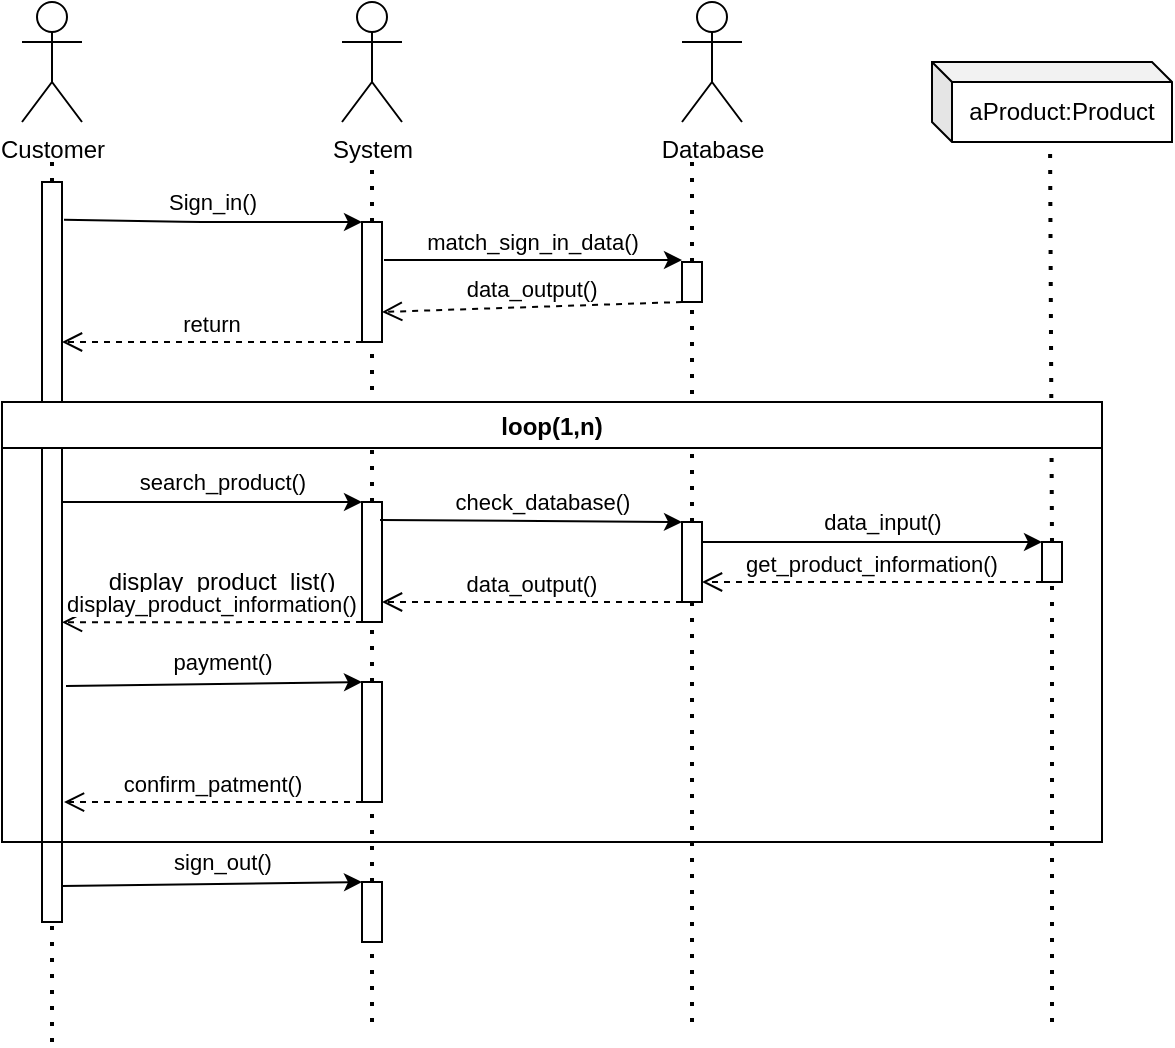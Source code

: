 <mxfile version="14.6.11" type="github">
  <diagram id="kgpKYQtTHZ0yAKxKKP6v" name="Page-1">
    <mxGraphModel dx="1422" dy="705" grid="1" gridSize="10" guides="1" tooltips="1" connect="1" arrows="1" fold="1" page="1" pageScale="1" pageWidth="850" pageHeight="1100" math="0" shadow="0">
      <root>
        <mxCell id="0" />
        <mxCell id="1" parent="0" />
        <mxCell id="8ZTv5LeWkePRl6BmhQkA-3" value="Customer" style="shape=umlActor;verticalLabelPosition=bottom;verticalAlign=top;html=1;outlineConnect=0;" vertex="1" parent="1">
          <mxGeometry x="40" y="110" width="30" height="60" as="geometry" />
        </mxCell>
        <mxCell id="8ZTv5LeWkePRl6BmhQkA-6" value="" style="rounded=0;whiteSpace=wrap;html=1;" vertex="1" parent="1">
          <mxGeometry x="50" y="200" width="10" height="370" as="geometry" />
        </mxCell>
        <mxCell id="8ZTv5LeWkePRl6BmhQkA-16" value="" style="endArrow=none;dashed=1;html=1;dashPattern=1 3;strokeWidth=2;exitX=0.5;exitY=0;exitDx=0;exitDy=0;" edge="1" parent="1" source="8ZTv5LeWkePRl6BmhQkA-6">
          <mxGeometry width="50" height="50" relative="1" as="geometry">
            <mxPoint x="50" y="210" as="sourcePoint" />
            <mxPoint x="55" y="190" as="targetPoint" />
          </mxGeometry>
        </mxCell>
        <mxCell id="8ZTv5LeWkePRl6BmhQkA-18" value="" style="endArrow=none;dashed=1;html=1;dashPattern=1 3;strokeWidth=2;entryX=0.5;entryY=1;entryDx=0;entryDy=0;" edge="1" parent="1" target="8ZTv5LeWkePRl6BmhQkA-6">
          <mxGeometry width="50" height="50" relative="1" as="geometry">
            <mxPoint x="55" y="630" as="sourcePoint" />
            <mxPoint x="55" y="600" as="targetPoint" />
          </mxGeometry>
        </mxCell>
        <mxCell id="8ZTv5LeWkePRl6BmhQkA-30" value="System" style="shape=umlActor;verticalLabelPosition=bottom;verticalAlign=top;html=1;outlineConnect=0;" vertex="1" parent="1">
          <mxGeometry x="200" y="110" width="30" height="60" as="geometry" />
        </mxCell>
        <mxCell id="8ZTv5LeWkePRl6BmhQkA-32" value="" style="endArrow=none;dashed=1;html=1;dashPattern=1 3;strokeWidth=2;exitX=0.5;exitY=0;exitDx=0;exitDy=0;" edge="1" parent="1" source="8ZTv5LeWkePRl6BmhQkA-33">
          <mxGeometry width="50" height="50" relative="1" as="geometry">
            <mxPoint x="220" y="210" as="sourcePoint" />
            <mxPoint x="215" y="190" as="targetPoint" />
          </mxGeometry>
        </mxCell>
        <mxCell id="8ZTv5LeWkePRl6BmhQkA-33" value="" style="rounded=0;whiteSpace=wrap;html=1;" vertex="1" parent="1">
          <mxGeometry x="210" y="220" width="10" height="60" as="geometry" />
        </mxCell>
        <mxCell id="8ZTv5LeWkePRl6BmhQkA-35" value="" style="endArrow=none;dashed=1;html=1;dashPattern=1 3;strokeWidth=2;entryX=0.5;entryY=1;entryDx=0;entryDy=0;exitX=0.5;exitY=0;exitDx=0;exitDy=0;" edge="1" parent="1" source="8ZTv5LeWkePRl6BmhQkA-54" target="8ZTv5LeWkePRl6BmhQkA-33">
          <mxGeometry width="50" height="50" relative="1" as="geometry">
            <mxPoint x="215" y="320" as="sourcePoint" />
            <mxPoint x="230" y="600" as="targetPoint" />
          </mxGeometry>
        </mxCell>
        <mxCell id="8ZTv5LeWkePRl6BmhQkA-36" value="Database" style="shape=umlActor;verticalLabelPosition=bottom;verticalAlign=top;html=1;outlineConnect=0;" vertex="1" parent="1">
          <mxGeometry x="370" y="110" width="30" height="60" as="geometry" />
        </mxCell>
        <mxCell id="8ZTv5LeWkePRl6BmhQkA-37" value="" style="endArrow=none;dashed=1;html=1;dashPattern=1 3;strokeWidth=2;exitX=0.5;exitY=0;exitDx=0;exitDy=0;" edge="1" parent="1" source="8ZTv5LeWkePRl6BmhQkA-40">
          <mxGeometry width="50" height="50" relative="1" as="geometry">
            <mxPoint x="380" y="240" as="sourcePoint" />
            <mxPoint x="375" y="190" as="targetPoint" />
          </mxGeometry>
        </mxCell>
        <mxCell id="8ZTv5LeWkePRl6BmhQkA-40" value="" style="rounded=0;whiteSpace=wrap;html=1;" vertex="1" parent="1">
          <mxGeometry x="370" y="240" width="10" height="20" as="geometry" />
        </mxCell>
        <mxCell id="8ZTv5LeWkePRl6BmhQkA-43" value="" style="endArrow=classic;html=1;exitX=1.1;exitY=0.051;exitDx=0;exitDy=0;exitPerimeter=0;" edge="1" parent="1" source="8ZTv5LeWkePRl6BmhQkA-6">
          <mxGeometry width="50" height="50" relative="1" as="geometry">
            <mxPoint x="80" y="250" as="sourcePoint" />
            <mxPoint x="210" y="220" as="targetPoint" />
            <Array as="points">
              <mxPoint x="130" y="220" />
            </Array>
          </mxGeometry>
        </mxCell>
        <mxCell id="8ZTv5LeWkePRl6BmhQkA-44" value="Sign_in()" style="edgeLabel;html=1;align=center;verticalAlign=middle;resizable=0;points=[];" vertex="1" connectable="0" parent="8ZTv5LeWkePRl6BmhQkA-43">
          <mxGeometry x="0.222" y="-2" relative="1" as="geometry">
            <mxPoint x="-17" y="-12" as="offset" />
          </mxGeometry>
        </mxCell>
        <mxCell id="8ZTv5LeWkePRl6BmhQkA-45" value="" style="endArrow=classic;html=1;" edge="1" parent="1">
          <mxGeometry width="50" height="50" relative="1" as="geometry">
            <mxPoint x="221" y="239" as="sourcePoint" />
            <mxPoint x="370" y="239" as="targetPoint" />
          </mxGeometry>
        </mxCell>
        <mxCell id="8ZTv5LeWkePRl6BmhQkA-46" value="match_sign_in_data()" style="edgeLabel;html=1;align=center;verticalAlign=middle;resizable=0;points=[];" vertex="1" connectable="0" parent="8ZTv5LeWkePRl6BmhQkA-45">
          <mxGeometry x="-0.315" y="-1" relative="1" as="geometry">
            <mxPoint x="23" y="-10" as="offset" />
          </mxGeometry>
        </mxCell>
        <mxCell id="8ZTv5LeWkePRl6BmhQkA-50" value="return" style="verticalAlign=bottom;endArrow=open;dashed=1;endSize=8;shadow=0;strokeWidth=1;exitX=0;exitY=1;exitDx=0;exitDy=0;" edge="1" parent="1" source="8ZTv5LeWkePRl6BmhQkA-33">
          <mxGeometry relative="1" as="geometry">
            <mxPoint x="60" y="280" as="targetPoint" />
            <mxPoint x="210" y="280" as="sourcePoint" />
          </mxGeometry>
        </mxCell>
        <mxCell id="8ZTv5LeWkePRl6BmhQkA-52" value="aProduct:Product" style="shape=cube;whiteSpace=wrap;html=1;boundedLbl=1;backgroundOutline=1;darkOpacity=0.05;darkOpacity2=0.1;size=10;" vertex="1" parent="1">
          <mxGeometry x="495" y="140" width="120" height="40" as="geometry" />
        </mxCell>
        <mxCell id="8ZTv5LeWkePRl6BmhQkA-53" value="" style="endArrow=classic;html=1;entryX=0;entryY=0;entryDx=0;entryDy=0;" edge="1" parent="1" target="8ZTv5LeWkePRl6BmhQkA-54">
          <mxGeometry width="50" height="50" relative="1" as="geometry">
            <mxPoint x="60" y="360" as="sourcePoint" />
            <mxPoint x="180" y="370" as="targetPoint" />
          </mxGeometry>
        </mxCell>
        <mxCell id="8ZTv5LeWkePRl6BmhQkA-55" value="search_product()" style="edgeLabel;html=1;align=center;verticalAlign=middle;resizable=0;points=[];" vertex="1" connectable="0" parent="8ZTv5LeWkePRl6BmhQkA-53">
          <mxGeometry x="0.28" y="1" relative="1" as="geometry">
            <mxPoint x="-16" y="-9" as="offset" />
          </mxGeometry>
        </mxCell>
        <mxCell id="8ZTv5LeWkePRl6BmhQkA-54" value="" style="rounded=0;whiteSpace=wrap;html=1;" vertex="1" parent="1">
          <mxGeometry x="210" y="360" width="10" height="60" as="geometry" />
        </mxCell>
        <mxCell id="8ZTv5LeWkePRl6BmhQkA-57" value="" style="endArrow=none;dashed=1;html=1;dashPattern=1 3;strokeWidth=2;entryX=0.5;entryY=1;entryDx=0;entryDy=0;exitX=0.5;exitY=0;exitDx=0;exitDy=0;" edge="1" parent="1" source="8ZTv5LeWkePRl6BmhQkA-58" target="8ZTv5LeWkePRl6BmhQkA-40">
          <mxGeometry width="50" height="50" relative="1" as="geometry">
            <mxPoint x="375" y="290" as="sourcePoint" />
            <mxPoint x="560" y="370" as="targetPoint" />
          </mxGeometry>
        </mxCell>
        <mxCell id="8ZTv5LeWkePRl6BmhQkA-58" value="" style="rounded=0;whiteSpace=wrap;html=1;" vertex="1" parent="1">
          <mxGeometry x="370" y="370" width="10" height="40" as="geometry" />
        </mxCell>
        <mxCell id="8ZTv5LeWkePRl6BmhQkA-60" value="" style="endArrow=classic;html=1;entryX=0;entryY=0;entryDx=0;entryDy=0;exitX=0.9;exitY=0.15;exitDx=0;exitDy=0;exitPerimeter=0;" edge="1" parent="1" source="8ZTv5LeWkePRl6BmhQkA-54" target="8ZTv5LeWkePRl6BmhQkA-58">
          <mxGeometry width="50" height="50" relative="1" as="geometry">
            <mxPoint x="270" y="450" as="sourcePoint" />
            <mxPoint x="320" y="400" as="targetPoint" />
          </mxGeometry>
        </mxCell>
        <mxCell id="8ZTv5LeWkePRl6BmhQkA-61" value="check_database()" style="edgeLabel;html=1;align=center;verticalAlign=middle;resizable=0;points=[];" vertex="1" connectable="0" parent="8ZTv5LeWkePRl6BmhQkA-60">
          <mxGeometry x="0.179" y="-2" relative="1" as="geometry">
            <mxPoint x="-8" y="-12" as="offset" />
          </mxGeometry>
        </mxCell>
        <mxCell id="8ZTv5LeWkePRl6BmhQkA-62" value="" style="endArrow=none;dashed=1;html=1;dashPattern=1 3;strokeWidth=2;entryX=0.492;entryY=1.075;entryDx=0;entryDy=0;entryPerimeter=0;exitX=0.5;exitY=0;exitDx=0;exitDy=0;" edge="1" parent="1" source="8ZTv5LeWkePRl6BmhQkA-63" target="8ZTv5LeWkePRl6BmhQkA-52">
          <mxGeometry width="50" height="50" relative="1" as="geometry">
            <mxPoint x="560" y="330" as="sourcePoint" />
            <mxPoint x="590" y="240" as="targetPoint" />
          </mxGeometry>
        </mxCell>
        <mxCell id="8ZTv5LeWkePRl6BmhQkA-63" value="" style="rounded=0;whiteSpace=wrap;html=1;" vertex="1" parent="1">
          <mxGeometry x="550" y="380" width="10" height="20" as="geometry" />
        </mxCell>
        <mxCell id="8ZTv5LeWkePRl6BmhQkA-66" value="" style="endArrow=classic;html=1;entryX=0;entryY=0;entryDx=0;entryDy=0;exitX=1;exitY=0.25;exitDx=0;exitDy=0;" edge="1" parent="1" source="8ZTv5LeWkePRl6BmhQkA-58" target="8ZTv5LeWkePRl6BmhQkA-63">
          <mxGeometry width="50" height="50" relative="1" as="geometry">
            <mxPoint x="390" y="410" as="sourcePoint" />
            <mxPoint x="440" y="360" as="targetPoint" />
          </mxGeometry>
        </mxCell>
        <mxCell id="8ZTv5LeWkePRl6BmhQkA-67" value="data_input()" style="edgeLabel;html=1;align=center;verticalAlign=middle;resizable=0;points=[];" vertex="1" connectable="0" parent="8ZTv5LeWkePRl6BmhQkA-66">
          <mxGeometry x="0.153" y="-1" relative="1" as="geometry">
            <mxPoint x="-8" y="-11" as="offset" />
          </mxGeometry>
        </mxCell>
        <mxCell id="8ZTv5LeWkePRl6BmhQkA-74" value="" style="endArrow=classic;html=1;entryX=0;entryY=0;entryDx=0;entryDy=0;exitX=1.2;exitY=0.518;exitDx=0;exitDy=0;exitPerimeter=0;" edge="1" parent="1" target="8ZTv5LeWkePRl6BmhQkA-76">
          <mxGeometry width="50" height="50" relative="1" as="geometry">
            <mxPoint x="62" y="452.02" as="sourcePoint" />
            <mxPoint x="180" y="500" as="targetPoint" />
          </mxGeometry>
        </mxCell>
        <mxCell id="8ZTv5LeWkePRl6BmhQkA-77" value="payment()" style="edgeLabel;html=1;align=center;verticalAlign=middle;resizable=0;points=[];" vertex="1" connectable="0" parent="8ZTv5LeWkePRl6BmhQkA-74">
          <mxGeometry x="0.271" y="2" relative="1" as="geometry">
            <mxPoint x="-16" y="-9" as="offset" />
          </mxGeometry>
        </mxCell>
        <mxCell id="8ZTv5LeWkePRl6BmhQkA-75" value="" style="endArrow=none;dashed=1;html=1;dashPattern=1 3;strokeWidth=2;entryX=0.5;entryY=1;entryDx=0;entryDy=0;exitX=0.5;exitY=0;exitDx=0;exitDy=0;" edge="1" parent="1" source="8ZTv5LeWkePRl6BmhQkA-76" target="8ZTv5LeWkePRl6BmhQkA-54">
          <mxGeometry width="50" height="50" relative="1" as="geometry">
            <mxPoint x="215" y="440" as="sourcePoint" />
            <mxPoint x="220" y="470" as="targetPoint" />
          </mxGeometry>
        </mxCell>
        <mxCell id="8ZTv5LeWkePRl6BmhQkA-76" value="" style="rounded=0;whiteSpace=wrap;html=1;" vertex="1" parent="1">
          <mxGeometry x="210" y="450" width="10" height="60" as="geometry" />
        </mxCell>
        <mxCell id="8ZTv5LeWkePRl6BmhQkA-84" value="loop(1,n)" style="swimlane;" vertex="1" parent="1">
          <mxGeometry x="30" y="310" width="550" height="220" as="geometry" />
        </mxCell>
        <mxCell id="8ZTv5LeWkePRl6BmhQkA-93" value="" style="endArrow=none;dashed=1;html=1;dashPattern=1 3;strokeWidth=2;entryX=0.5;entryY=1;entryDx=0;entryDy=0;" edge="1" parent="8ZTv5LeWkePRl6BmhQkA-84" target="8ZTv5LeWkePRl6BmhQkA-58">
          <mxGeometry width="50" height="50" relative="1" as="geometry">
            <mxPoint x="345" y="310" as="sourcePoint" />
            <mxPoint x="370" y="140" as="targetPoint" />
          </mxGeometry>
        </mxCell>
        <mxCell id="8ZTv5LeWkePRl6BmhQkA-94" value="" style="endArrow=none;dashed=1;html=1;dashPattern=1 3;strokeWidth=2;entryX=0.5;entryY=1;entryDx=0;entryDy=0;" edge="1" parent="8ZTv5LeWkePRl6BmhQkA-84" target="8ZTv5LeWkePRl6BmhQkA-63">
          <mxGeometry width="50" height="50" relative="1" as="geometry">
            <mxPoint x="525" y="310" as="sourcePoint" />
            <mxPoint x="500" y="120" as="targetPoint" />
          </mxGeometry>
        </mxCell>
        <mxCell id="8ZTv5LeWkePRl6BmhQkA-96" value="data_output()" style="verticalAlign=bottom;endArrow=open;dashed=1;endSize=8;shadow=0;strokeWidth=1;exitX=0;exitY=1;exitDx=0;exitDy=0;" edge="1" parent="8ZTv5LeWkePRl6BmhQkA-84">
          <mxGeometry relative="1" as="geometry">
            <mxPoint x="190" y="100" as="targetPoint" />
            <mxPoint x="340" y="100" as="sourcePoint" />
          </mxGeometry>
        </mxCell>
        <mxCell id="8ZTv5LeWkePRl6BmhQkA-99" value="display_product_list()" style="text;html=1;strokeColor=none;fillColor=none;align=center;verticalAlign=middle;whiteSpace=wrap;rounded=0;" vertex="1" parent="8ZTv5LeWkePRl6BmhQkA-84">
          <mxGeometry x="90" y="80" width="40" height="20" as="geometry" />
        </mxCell>
        <mxCell id="8ZTv5LeWkePRl6BmhQkA-85" value="" style="endArrow=none;dashed=1;html=1;dashPattern=1 3;strokeWidth=2;entryX=0.5;entryY=1;entryDx=0;entryDy=0;exitX=0.5;exitY=0;exitDx=0;exitDy=0;" edge="1" parent="1" source="8ZTv5LeWkePRl6BmhQkA-86" target="8ZTv5LeWkePRl6BmhQkA-76">
          <mxGeometry width="50" height="50" relative="1" as="geometry">
            <mxPoint x="215" y="540" as="sourcePoint" />
            <mxPoint x="280" y="570" as="targetPoint" />
          </mxGeometry>
        </mxCell>
        <mxCell id="8ZTv5LeWkePRl6BmhQkA-86" value="" style="rounded=0;whiteSpace=wrap;html=1;" vertex="1" parent="1">
          <mxGeometry x="210" y="550" width="10" height="30" as="geometry" />
        </mxCell>
        <mxCell id="8ZTv5LeWkePRl6BmhQkA-88" value="" style="endArrow=classic;html=1;entryX=0;entryY=0;entryDx=0;entryDy=0;exitX=1;exitY=0.877;exitDx=0;exitDy=0;exitPerimeter=0;" edge="1" parent="1" target="8ZTv5LeWkePRl6BmhQkA-86">
          <mxGeometry width="50" height="50" relative="1" as="geometry">
            <mxPoint x="60" y="552.03" as="sourcePoint" />
            <mxPoint x="170" y="620" as="targetPoint" />
          </mxGeometry>
        </mxCell>
        <mxCell id="8ZTv5LeWkePRl6BmhQkA-89" value="sign_out()" style="edgeLabel;html=1;align=center;verticalAlign=middle;resizable=0;points=[];" vertex="1" connectable="0" parent="8ZTv5LeWkePRl6BmhQkA-88">
          <mxGeometry x="-0.173" relative="1" as="geometry">
            <mxPoint x="18" y="-11" as="offset" />
          </mxGeometry>
        </mxCell>
        <mxCell id="8ZTv5LeWkePRl6BmhQkA-92" value="" style="endArrow=none;dashed=1;html=1;dashPattern=1 3;strokeWidth=2;entryX=0.5;entryY=1;entryDx=0;entryDy=0;" edge="1" parent="1" target="8ZTv5LeWkePRl6BmhQkA-86">
          <mxGeometry width="50" height="50" relative="1" as="geometry">
            <mxPoint x="215" y="620" as="sourcePoint" />
            <mxPoint x="250" y="610" as="targetPoint" />
          </mxGeometry>
        </mxCell>
        <mxCell id="8ZTv5LeWkePRl6BmhQkA-95" value="data_output()" style="verticalAlign=bottom;endArrow=open;dashed=1;endSize=8;shadow=0;strokeWidth=1;exitX=0;exitY=1;exitDx=0;exitDy=0;entryX=1;entryY=0.75;entryDx=0;entryDy=0;" edge="1" parent="1" source="8ZTv5LeWkePRl6BmhQkA-40" target="8ZTv5LeWkePRl6BmhQkA-33">
          <mxGeometry relative="1" as="geometry">
            <mxPoint x="220" y="280" as="targetPoint" />
            <mxPoint x="370" y="280" as="sourcePoint" />
          </mxGeometry>
        </mxCell>
        <mxCell id="8ZTv5LeWkePRl6BmhQkA-97" value="get_product_information()" style="verticalAlign=bottom;endArrow=open;dashed=1;endSize=8;shadow=0;strokeWidth=1;exitX=0;exitY=1;exitDx=0;exitDy=0;entryX=1;entryY=0.75;entryDx=0;entryDy=0;" edge="1" parent="1" source="8ZTv5LeWkePRl6BmhQkA-63" target="8ZTv5LeWkePRl6BmhQkA-58">
          <mxGeometry relative="1" as="geometry">
            <mxPoint x="380" y="400" as="targetPoint" />
            <mxPoint x="530" y="400" as="sourcePoint" />
          </mxGeometry>
        </mxCell>
        <mxCell id="8ZTv5LeWkePRl6BmhQkA-98" value="display_product_information()" style="verticalAlign=bottom;endArrow=open;dashed=1;endSize=8;shadow=0;strokeWidth=1;exitX=0;exitY=1;exitDx=0;exitDy=0;entryX=1;entryY=0.595;entryDx=0;entryDy=0;entryPerimeter=0;" edge="1" parent="1" source="8ZTv5LeWkePRl6BmhQkA-54" target="8ZTv5LeWkePRl6BmhQkA-6">
          <mxGeometry relative="1" as="geometry">
            <mxPoint x="50" y="430" as="targetPoint" />
            <mxPoint x="200" y="430" as="sourcePoint" />
          </mxGeometry>
        </mxCell>
        <mxCell id="8ZTv5LeWkePRl6BmhQkA-102" value="confirm_patment()" style="verticalAlign=bottom;endArrow=open;dashed=1;endSize=8;shadow=0;strokeWidth=1;exitX=0;exitY=1;exitDx=0;exitDy=0;entryX=1.1;entryY=0.838;entryDx=0;entryDy=0;entryPerimeter=0;" edge="1" parent="1" source="8ZTv5LeWkePRl6BmhQkA-76" target="8ZTv5LeWkePRl6BmhQkA-6">
          <mxGeometry relative="1" as="geometry">
            <mxPoint x="230" y="470" as="targetPoint" />
            <mxPoint x="380" y="470" as="sourcePoint" />
          </mxGeometry>
        </mxCell>
      </root>
    </mxGraphModel>
  </diagram>
</mxfile>
